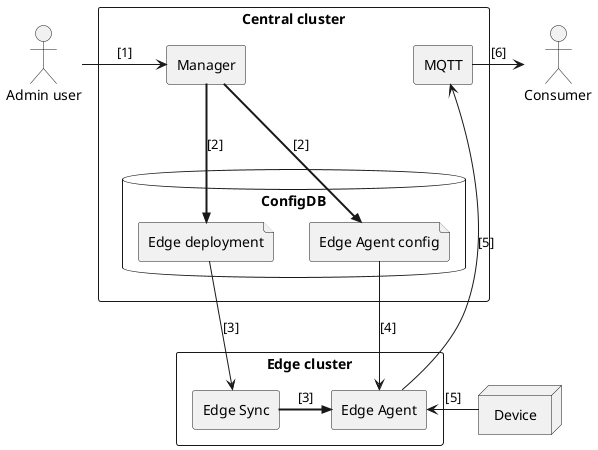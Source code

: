 @startuml

actor "Admin user" as admin
actor "Consumer" as consumer
node "Device" as device

rectangle "Central cluster" {
    agent "Manager" as manager
    agent "MQTT" as mqtt

    database "ConfigDB" as configdb {
        file "Edge deployment" as deployment
        file "Edge Agent config" as config
    }
}

rectangle "Edge cluster" {
    agent "Edge Sync" as sync
    agent "Edge Agent" as agent
}

admin -> manager        : [1]
manager ==>> deployment : [2]
manager ==>> config     : [2]

deployment --> sync     : [3]
sync =>> agent          : [3]
config --> agent        : [4]

device -> agent         : [5]
agent -> mqtt           : [5]
mqtt -> consumer        : [6]

@enduml

